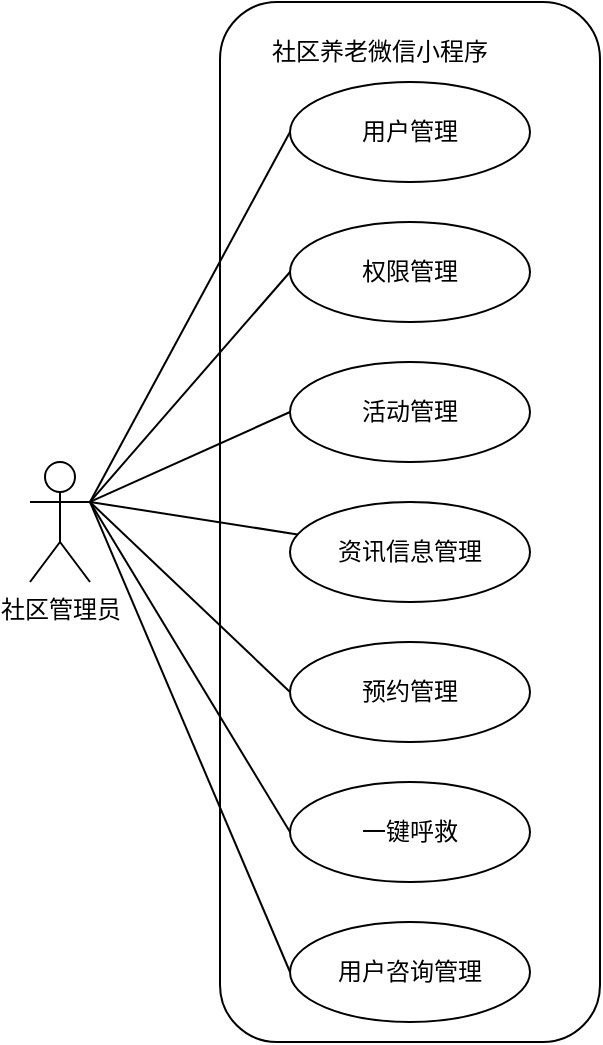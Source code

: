 <mxfile version="26.2.2">
  <diagram id="C5RBs43oDa-KdzZeNtuy" name="Page-1">
    <mxGraphModel dx="1044" dy="626" grid="1" gridSize="10" guides="1" tooltips="1" connect="1" arrows="1" fold="1" page="1" pageScale="1" pageWidth="827" pageHeight="1169" math="0" shadow="0">
      <root>
        <mxCell id="WIyWlLk6GJQsqaUBKTNV-0" />
        <mxCell id="WIyWlLk6GJQsqaUBKTNV-1" parent="WIyWlLk6GJQsqaUBKTNV-0" />
        <mxCell id="V-1chX16Y2lB9yI7HIZd-14" style="rounded=0;orthogonalLoop=1;jettySize=auto;html=1;exitX=1;exitY=0.333;exitDx=0;exitDy=0;exitPerimeter=0;entryX=0;entryY=0.5;entryDx=0;entryDy=0;endArrow=none;startFill=0;" parent="WIyWlLk6GJQsqaUBKTNV-1" source="V-1chX16Y2lB9yI7HIZd-0" target="V-1chX16Y2lB9yI7HIZd-7" edge="1">
          <mxGeometry relative="1" as="geometry" />
        </mxCell>
        <mxCell id="V-1chX16Y2lB9yI7HIZd-15" style="rounded=0;orthogonalLoop=1;jettySize=auto;html=1;exitX=1;exitY=0.333;exitDx=0;exitDy=0;exitPerimeter=0;entryX=0;entryY=0.5;entryDx=0;entryDy=0;endArrow=none;startFill=0;" parent="WIyWlLk6GJQsqaUBKTNV-1" source="V-1chX16Y2lB9yI7HIZd-0" target="V-1chX16Y2lB9yI7HIZd-8" edge="1">
          <mxGeometry relative="1" as="geometry" />
        </mxCell>
        <mxCell id="V-1chX16Y2lB9yI7HIZd-16" style="rounded=0;orthogonalLoop=1;jettySize=auto;html=1;exitX=1;exitY=0.333;exitDx=0;exitDy=0;exitPerimeter=0;endArrow=none;startFill=0;" parent="WIyWlLk6GJQsqaUBKTNV-1" source="V-1chX16Y2lB9yI7HIZd-0" target="V-1chX16Y2lB9yI7HIZd-9" edge="1">
          <mxGeometry relative="1" as="geometry" />
        </mxCell>
        <mxCell id="V-1chX16Y2lB9yI7HIZd-17" style="rounded=0;orthogonalLoop=1;jettySize=auto;html=1;exitX=1;exitY=0.333;exitDx=0;exitDy=0;exitPerimeter=0;entryX=0;entryY=0.5;entryDx=0;entryDy=0;endArrow=none;startFill=0;" parent="WIyWlLk6GJQsqaUBKTNV-1" source="V-1chX16Y2lB9yI7HIZd-0" target="V-1chX16Y2lB9yI7HIZd-10" edge="1">
          <mxGeometry relative="1" as="geometry" />
        </mxCell>
        <mxCell id="V-1chX16Y2lB9yI7HIZd-18" style="rounded=0;orthogonalLoop=1;jettySize=auto;html=1;exitX=1;exitY=0.333;exitDx=0;exitDy=0;exitPerimeter=0;entryX=0;entryY=0.5;entryDx=0;entryDy=0;endArrow=none;startFill=0;" parent="WIyWlLk6GJQsqaUBKTNV-1" source="V-1chX16Y2lB9yI7HIZd-0" target="V-1chX16Y2lB9yI7HIZd-11" edge="1">
          <mxGeometry relative="1" as="geometry" />
        </mxCell>
        <mxCell id="V-1chX16Y2lB9yI7HIZd-19" style="rounded=0;orthogonalLoop=1;jettySize=auto;html=1;exitX=1;exitY=0.333;exitDx=0;exitDy=0;exitPerimeter=0;entryX=0;entryY=0.5;entryDx=0;entryDy=0;endArrow=none;startFill=0;" parent="WIyWlLk6GJQsqaUBKTNV-1" source="V-1chX16Y2lB9yI7HIZd-0" target="V-1chX16Y2lB9yI7HIZd-12" edge="1">
          <mxGeometry relative="1" as="geometry" />
        </mxCell>
        <mxCell id="V-1chX16Y2lB9yI7HIZd-20" style="rounded=0;orthogonalLoop=1;jettySize=auto;html=1;exitX=1;exitY=0.333;exitDx=0;exitDy=0;exitPerimeter=0;entryX=0;entryY=0.5;entryDx=0;entryDy=0;endArrow=none;startFill=0;" parent="WIyWlLk6GJQsqaUBKTNV-1" source="V-1chX16Y2lB9yI7HIZd-0" target="V-1chX16Y2lB9yI7HIZd-6" edge="1">
          <mxGeometry relative="1" as="geometry" />
        </mxCell>
        <mxCell id="V-1chX16Y2lB9yI7HIZd-0" value="社区管理员" style="shape=umlActor;verticalLabelPosition=bottom;verticalAlign=top;html=1;outlineConnect=0;" parent="WIyWlLk6GJQsqaUBKTNV-1" vertex="1">
          <mxGeometry x="170" y="340" width="30" height="60" as="geometry" />
        </mxCell>
        <mxCell id="V-1chX16Y2lB9yI7HIZd-6" value="用户管理" style="ellipse;whiteSpace=wrap;html=1;" parent="WIyWlLk6GJQsqaUBKTNV-1" vertex="1">
          <mxGeometry x="300" y="150" width="120" height="50" as="geometry" />
        </mxCell>
        <mxCell id="V-1chX16Y2lB9yI7HIZd-7" value="权限管理" style="ellipse;whiteSpace=wrap;html=1;" parent="WIyWlLk6GJQsqaUBKTNV-1" vertex="1">
          <mxGeometry x="300" y="220" width="120" height="50" as="geometry" />
        </mxCell>
        <mxCell id="V-1chX16Y2lB9yI7HIZd-8" value="活动管理" style="ellipse;whiteSpace=wrap;html=1;" parent="WIyWlLk6GJQsqaUBKTNV-1" vertex="1">
          <mxGeometry x="300" y="290" width="120" height="50" as="geometry" />
        </mxCell>
        <mxCell id="V-1chX16Y2lB9yI7HIZd-9" value="资讯信息管理" style="ellipse;whiteSpace=wrap;html=1;" parent="WIyWlLk6GJQsqaUBKTNV-1" vertex="1">
          <mxGeometry x="300" y="360" width="120" height="50" as="geometry" />
        </mxCell>
        <mxCell id="V-1chX16Y2lB9yI7HIZd-10" value="预约管理" style="ellipse;whiteSpace=wrap;html=1;" parent="WIyWlLk6GJQsqaUBKTNV-1" vertex="1">
          <mxGeometry x="300" y="430" width="120" height="50" as="geometry" />
        </mxCell>
        <mxCell id="V-1chX16Y2lB9yI7HIZd-11" value="一键呼救" style="ellipse;whiteSpace=wrap;html=1;" parent="WIyWlLk6GJQsqaUBKTNV-1" vertex="1">
          <mxGeometry x="300" y="500" width="120" height="50" as="geometry" />
        </mxCell>
        <mxCell id="V-1chX16Y2lB9yI7HIZd-12" value="用户咨询管理" style="ellipse;whiteSpace=wrap;html=1;" parent="WIyWlLk6GJQsqaUBKTNV-1" vertex="1">
          <mxGeometry x="300" y="570" width="120" height="50" as="geometry" />
        </mxCell>
        <mxCell id="H5ZpZnOralcEpQ96s9aZ-0" value="" style="rounded=1;whiteSpace=wrap;html=1;fillColor=none;" vertex="1" parent="WIyWlLk6GJQsqaUBKTNV-1">
          <mxGeometry x="265" y="110" width="190" height="520" as="geometry" />
        </mxCell>
        <mxCell id="H5ZpZnOralcEpQ96s9aZ-1" value="社区养老微信小程序" style="rounded=0;whiteSpace=wrap;html=1;strokeColor=none;fillColor=none;" vertex="1" parent="WIyWlLk6GJQsqaUBKTNV-1">
          <mxGeometry x="280" y="120" width="130" height="30" as="geometry" />
        </mxCell>
      </root>
    </mxGraphModel>
  </diagram>
</mxfile>
